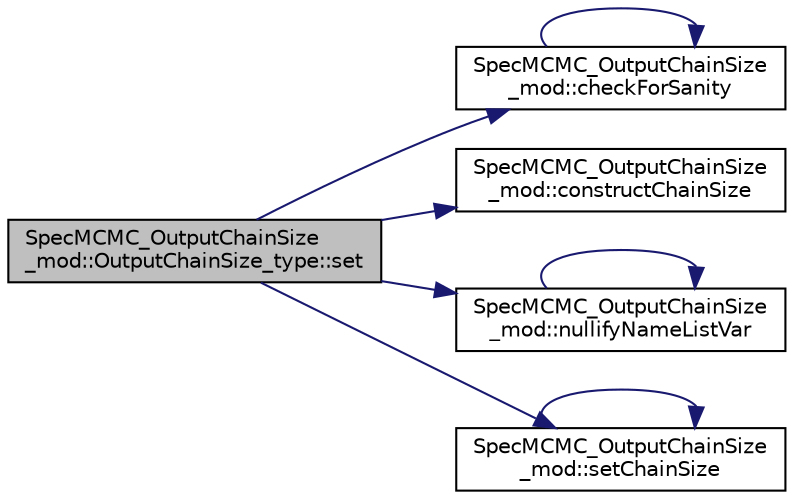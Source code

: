 digraph "SpecMCMC_OutputChainSize_mod::OutputChainSize_type::set"
{
 // LATEX_PDF_SIZE
  edge [fontname="Helvetica",fontsize="10",labelfontname="Helvetica",labelfontsize="10"];
  node [fontname="Helvetica",fontsize="10",shape=record];
  rankdir="LR";
  Node1 [label="SpecMCMC_OutputChainSize\l_mod::OutputChainSize_type::set",height=0.2,width=0.4,color="black", fillcolor="grey75", style="filled", fontcolor="black",tooltip=" "];
  Node1 -> Node2 [color="midnightblue",fontsize="10",style="solid",fontname="Helvetica"];
  Node2 [label="SpecMCMC_OutputChainSize\l_mod::checkForSanity",height=0.2,width=0.4,color="black", fillcolor="white", style="filled",URL="$namespaceSpecMCMC__OutputChainSize__mod.html#afc51fd5347ac46ad3b5b306d2ce95d62",tooltip=" "];
  Node2 -> Node2 [color="midnightblue",fontsize="10",style="solid",fontname="Helvetica"];
  Node1 -> Node3 [color="midnightblue",fontsize="10",style="solid",fontname="Helvetica"];
  Node3 [label="SpecMCMC_OutputChainSize\l_mod::constructChainSize",height=0.2,width=0.4,color="black", fillcolor="white", style="filled",URL="$namespaceSpecMCMC__OutputChainSize__mod.html#a1d26091f0b11351236cf2461fa5d0aee",tooltip=" "];
  Node1 -> Node4 [color="midnightblue",fontsize="10",style="solid",fontname="Helvetica"];
  Node4 [label="SpecMCMC_OutputChainSize\l_mod::nullifyNameListVar",height=0.2,width=0.4,color="black", fillcolor="white", style="filled",URL="$namespaceSpecMCMC__OutputChainSize__mod.html#addcd75bc34a42b7f71c4918c2a50ef26",tooltip=" "];
  Node4 -> Node4 [color="midnightblue",fontsize="10",style="solid",fontname="Helvetica"];
  Node1 -> Node5 [color="midnightblue",fontsize="10",style="solid",fontname="Helvetica"];
  Node5 [label="SpecMCMC_OutputChainSize\l_mod::setChainSize",height=0.2,width=0.4,color="black", fillcolor="white", style="filled",URL="$namespaceSpecMCMC__OutputChainSize__mod.html#abe4e14cc5c7cdcf7467cf542906a833f",tooltip=" "];
  Node5 -> Node5 [color="midnightblue",fontsize="10",style="solid",fontname="Helvetica"];
}
